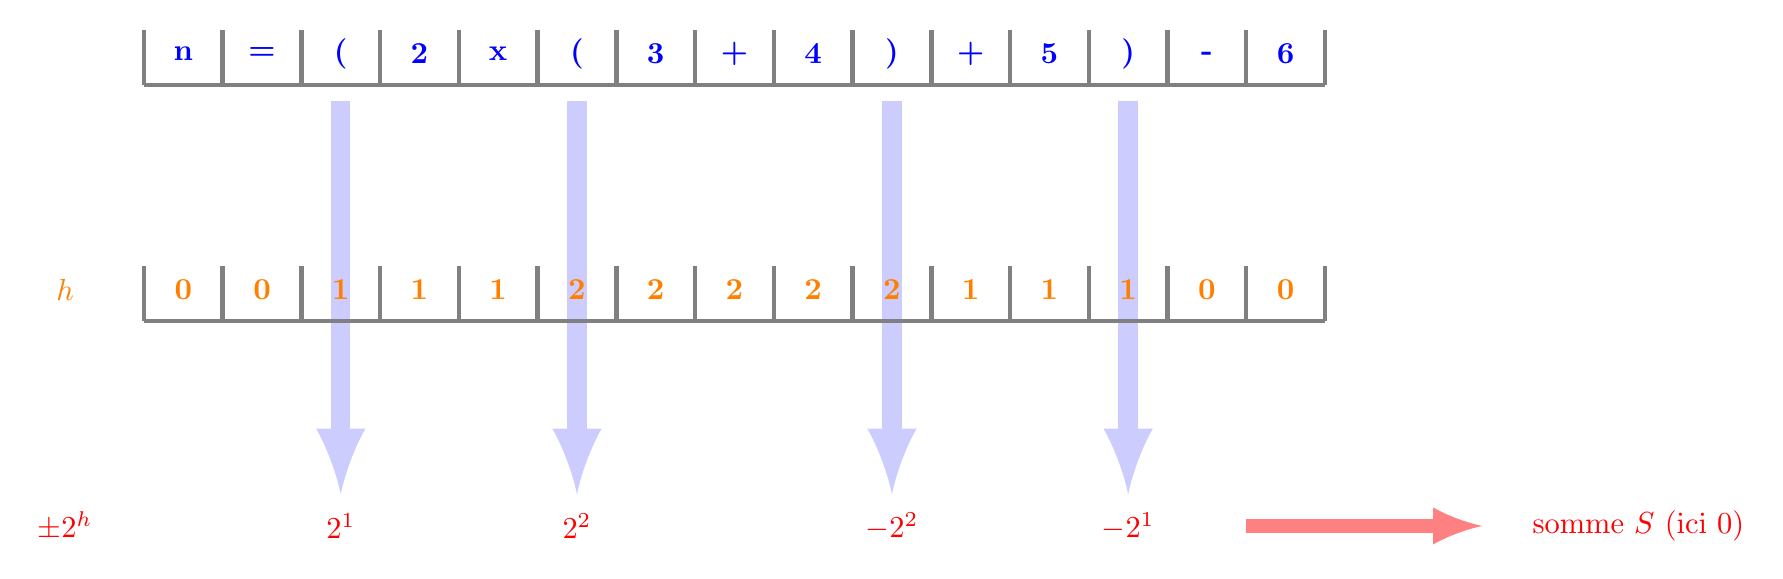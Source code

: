 \begin{tikzpicture}

\newcommand{\boites}[1]{
\draw[gray,ultra thick]  (0,0) -- ++ (#1,0);
 \foreach \i in {0,...,#1}{
\draw[gray,ultra thick]  (\i,0) -- ++ (0,0.7);
}; }


\begin{scope}
\boites{15};
 \foreach \i/\n in {0/n, 1/=, 2/(, 3/2, 4/x, 5/(,6/3,7/+,8/4,9/),10/+,11/5,12/),13/-,14/6}{
\node[blue,scale=1.1]  at (\i+0.5,0.4) {\bf \n};
};

% \draw[->,>=latex,thick] (2.5,-0.1) to[bend right]node[midway,left]{$+1$} ++(-0.5,-1) ;
% \draw[->,>=latex,thick] (5.5,-0.1) to[bend right]node[midway,left]{$+1$} ++(-0.5,-1) ;
% \draw[->,>=latex,thick] (9.5,-0.1) to[bend left]node[midway,right]{$-1$} ++(0.5,-1) ;
% \draw[->,>=latex,thick] (12.5,-0.1) to[bend left]node[midway,right]{$-1$} ++(0.5,-1) ;

\draw[->,>=latex,line width=7pt,blue!20] (2.5,-0.2) to ++(0,-5) ;
\draw[->,>=latex,line width=7pt,blue!20] (5.5,-0.2) to ++(0,-5) ;
\draw[->,>=latex,line width=7pt,blue!20] (9.5,-0.2) to ++(0,-5) ;
\draw[->,>=latex,line width=7pt,blue!20] (12.5,-0.2) to ++(0,-5) ;
\end{scope}

\begin{scope}[yshift=-3cm]
\node[orange,scale=1.1] at (-1,0.4) {$h$};
\boites{15};
 \foreach \i/\n in {0/0, 1/0, 2/1, 3/1, 4/1, 5/2,6/2,7/2,8/2,9/2,10/1,11/1,12/1,13/0,14/0}{
\node[orange,scale=1.1]  at (\i+0.5,0.4) {\bf \n};
};
\end{scope}


\begin{scope}[yshift=-6cm]
\node[red,scale=1.1] at (-1,0.4) {$\pm 2^h$};
\draw[->,>=latex,line width=5pt,red!50] (14,0.4)--++(3,0);
\node[red,scale=1.1,right] at (17.5,0.4) {somme $S$ (ici $0$)};
%\boites{15};
 \foreach \i/\n in {0/, 1/, 2/$2^1$, 3/, 4/, 5/$2^2$,6/,7/,8/,9/$-2^2$,10/,11/,12/$-2^1$,13/,14/}{
\node[red,scale=1.1]  at (\i+0.5,0.4) {\bf \n};
};
\end{scope}

\end{tikzpicture}  